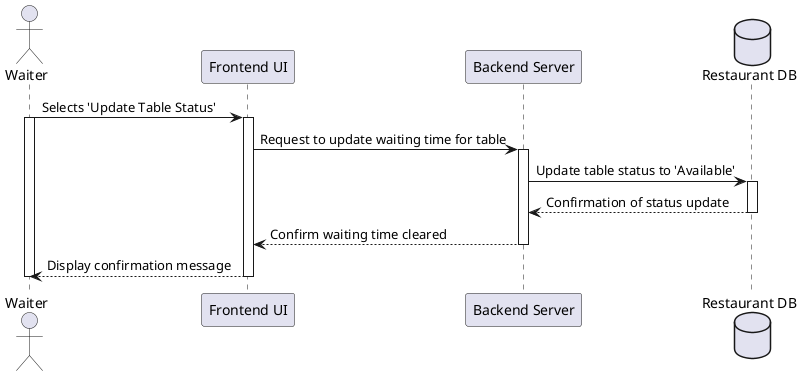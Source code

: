 @startuml
actor Waiter
participant "Frontend UI" as Frontend
participant "Backend Server" as Backend
database "Restaurant DB" as Database

Waiter -> Frontend : Selects 'Update Table Status'
activate Waiter
activate Frontend
Frontend -> Backend : Request to update waiting time for table
activate Backend
Backend -> Database : Update table status to 'Available'
activate Database
Database --> Backend : Confirmation of status update
deactivate Database
Backend --> Frontend : Confirm waiting time cleared
deactivate Backend
Frontend --> Waiter : Display confirmation message
deactivate Frontend
deactivate Waiter

@enduml